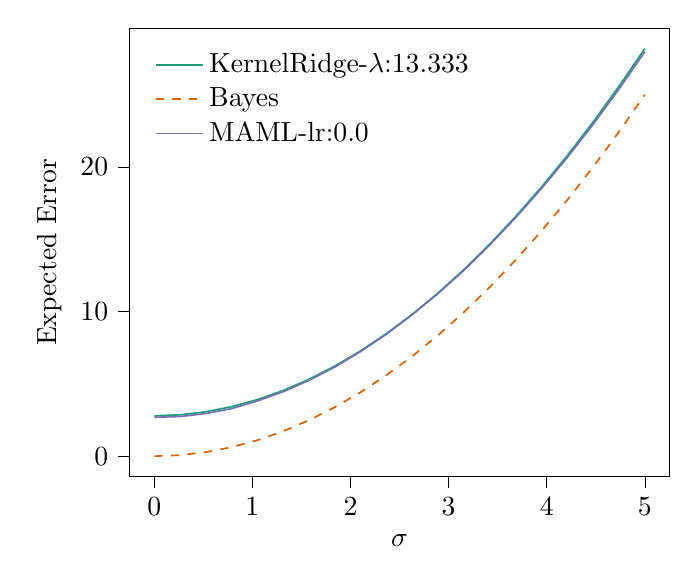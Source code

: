 % This file was created with tikzplotlib v0.10.1.
\begin{tikzpicture}

\definecolor{chocolate217952}{RGB}{217,95,2}
\definecolor{darkcyan27158119}{RGB}{27,158,119}
\definecolor{darkgray176}{RGB}{176,176,176}
\definecolor{lightslategray117112179}{RGB}{117,112,179}

\begin{axis}[
legend cell align={left},
legend style={
  fill opacity=0.8,
  draw opacity=1,
  text opacity=1,
  at={(0.03,0.97)},
  anchor=north west,
  draw=none
},
tick align=outside,
tick pos=left,
x grid style={darkgray176},
xlabel={\(\displaystyle \sigma\)},
xmin=-0.25, xmax=5.25,
xtick style={color=black},
y grid style={darkgray176},
ylabel={Expected Error},
ymin=-1.409, ymax=29.59,
ytick style={color=black}
]
\addplot [semithick, darkcyan27158119]
table {%
0 2.79
0.263 2.86
0.526 3.071
0.789 3.423
1.053 3.915
1.316 4.548
1.579 5.321
1.842 6.236
2.105 7.291
2.368 8.486
2.632 9.823
2.895 11.3
3.158 12.917
3.421 14.676
3.684 16.575
3.947 18.615
4.211 20.795
4.474 23.116
4.737 25.578
5 28.181
};
\addlegendentry{KernelRidge-$\lambda$:13.333}
\addplot [semithick, chocolate217952, dashed]
table {%
0 0
0.263 0.069
0.526 0.277
0.789 0.623
1.053 1.108
1.316 1.731
1.579 2.493
1.842 3.393
2.105 4.432
2.368 5.609
2.632 6.925
2.895 8.379
3.158 9.971
3.421 11.703
3.684 13.572
3.947 15.58
4.211 17.727
4.474 20.012
4.737 22.436
5 24.998
};
\addlegendentry{Bayes}
\addplot [semithick, lightslategray117112179]
table {%
0 2.691
0.263 2.739
0.526 2.949
0.789 3.29
1.053 3.825
1.316 4.461
1.579 5.249
1.842 6.166
2.105 7.245
2.368 8.443
2.632 9.794
2.895 11.267
3.158 12.862
3.421 14.615
3.684 16.497
3.947 18.513
4.211 20.663
4.474 22.956
4.737 25.388
5 27.978
};
\addlegendentry{MAML-lr:0.0}
\end{axis}

\end{tikzpicture}
